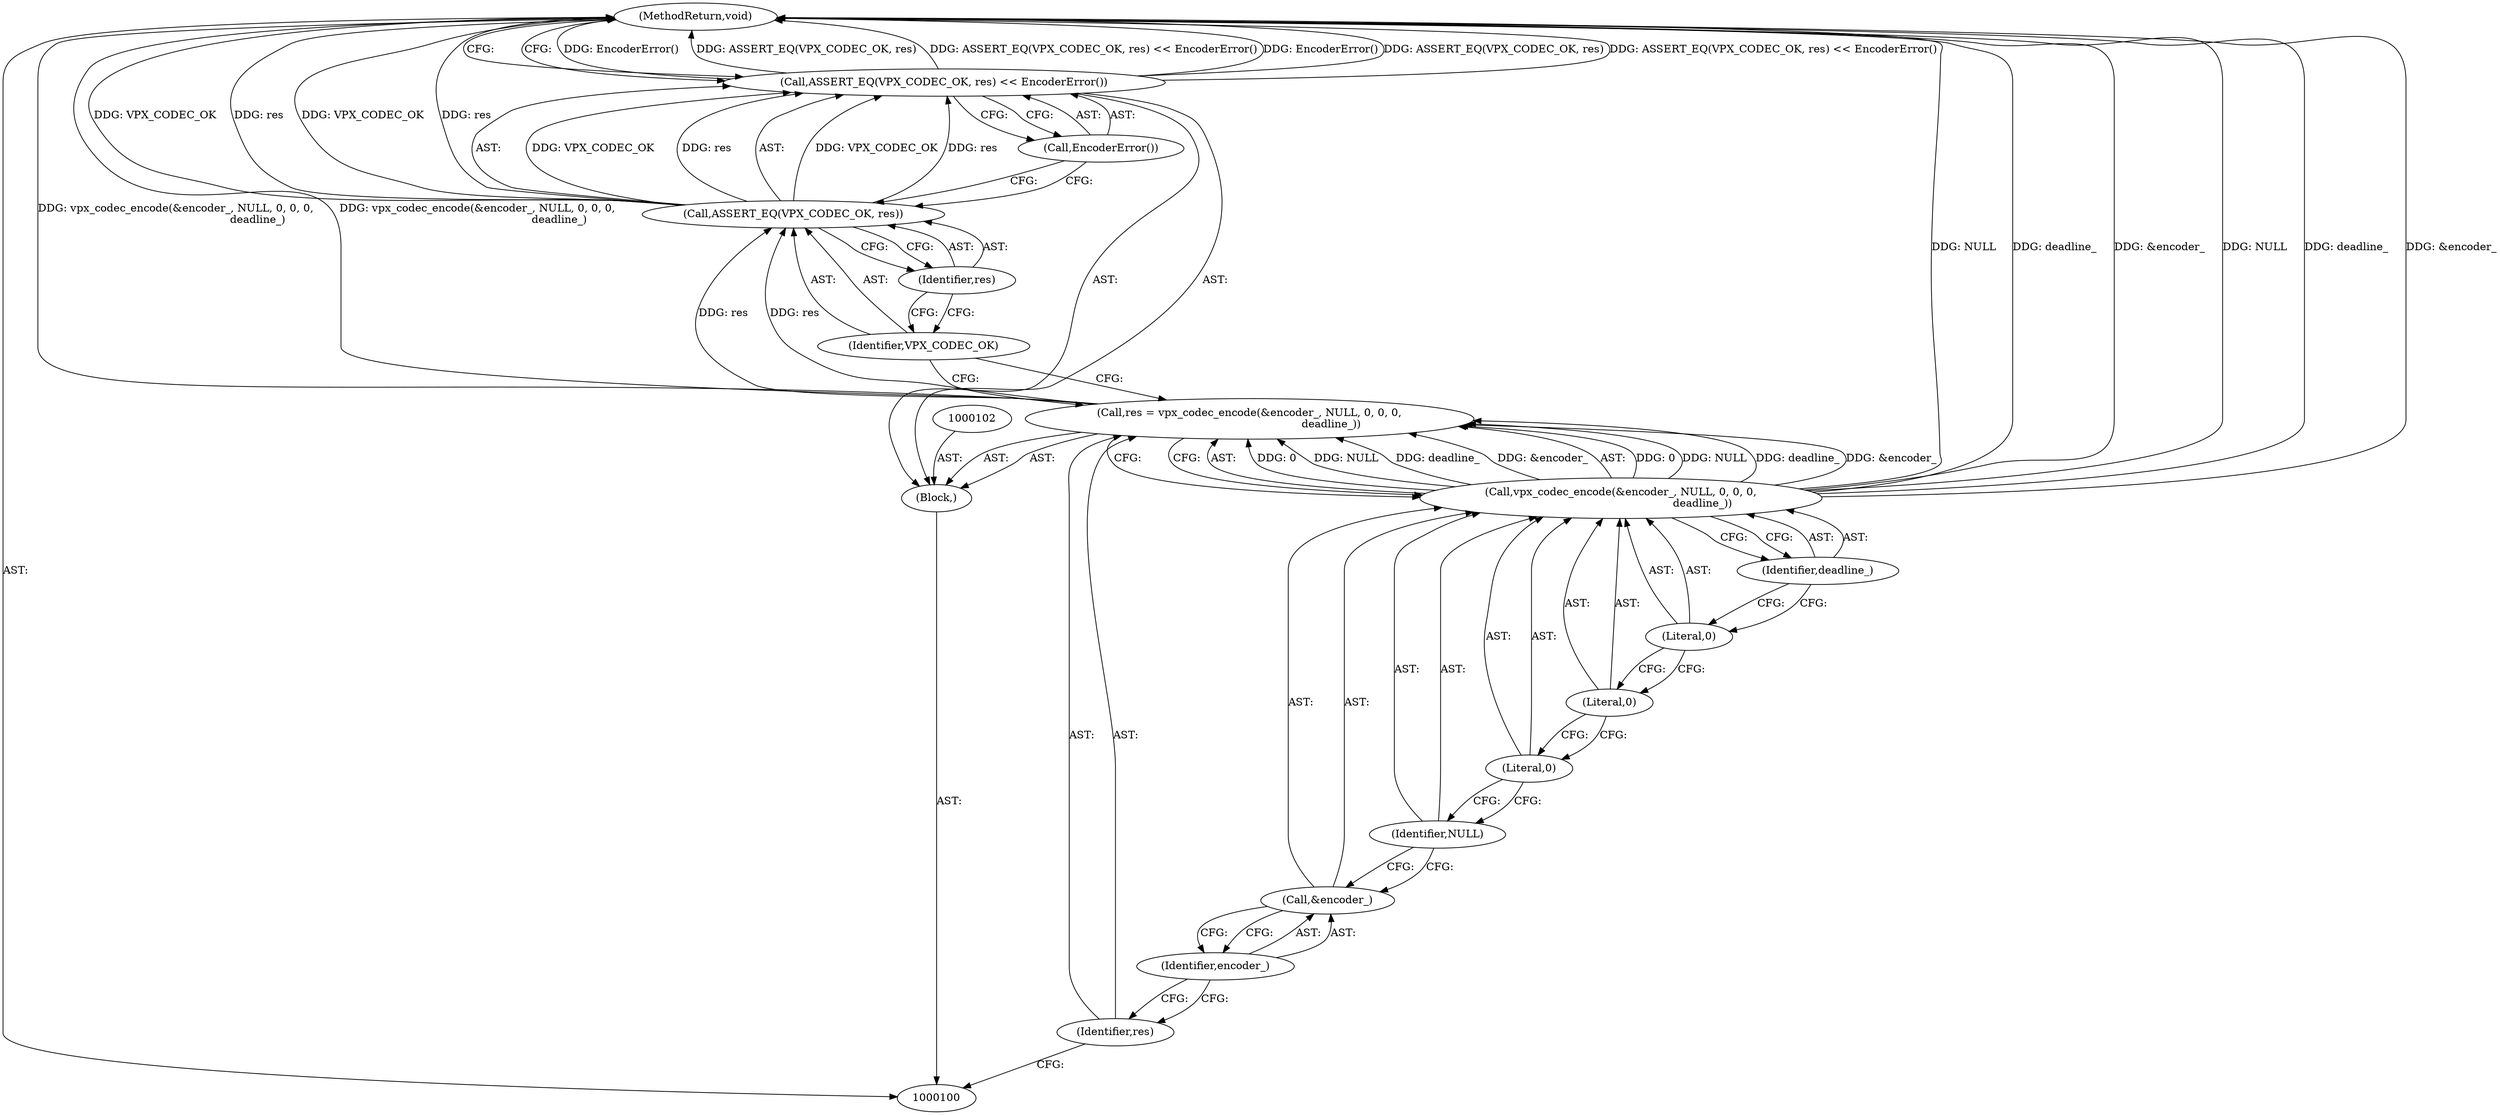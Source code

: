 digraph "1_Android_5a9753fca56f0eeb9f61e342b2fccffc364f9426_62" {
"1000118" [label="(MethodReturn,void)"];
"1000101" [label="(Block,)"];
"1000103" [label="(Call,res = vpx_codec_encode(&encoder_, NULL, 0, 0, 0,\n                                                deadline_))"];
"1000104" [label="(Identifier,res)"];
"1000105" [label="(Call,vpx_codec_encode(&encoder_, NULL, 0, 0, 0,\n                                                deadline_))"];
"1000106" [label="(Call,&encoder_)"];
"1000107" [label="(Identifier,encoder_)"];
"1000108" [label="(Identifier,NULL)"];
"1000109" [label="(Literal,0)"];
"1000110" [label="(Literal,0)"];
"1000111" [label="(Literal,0)"];
"1000112" [label="(Identifier,deadline_)"];
"1000115" [label="(Identifier,VPX_CODEC_OK)"];
"1000113" [label="(Call,ASSERT_EQ(VPX_CODEC_OK, res) << EncoderError())"];
"1000114" [label="(Call,ASSERT_EQ(VPX_CODEC_OK, res))"];
"1000116" [label="(Identifier,res)"];
"1000117" [label="(Call,EncoderError())"];
"1000118" -> "1000100"  [label="AST: "];
"1000118" -> "1000113"  [label="CFG: "];
"1000113" -> "1000118"  [label="DDG: EncoderError()"];
"1000113" -> "1000118"  [label="DDG: ASSERT_EQ(VPX_CODEC_OK, res)"];
"1000113" -> "1000118"  [label="DDG: ASSERT_EQ(VPX_CODEC_OK, res) << EncoderError()"];
"1000105" -> "1000118"  [label="DDG: NULL"];
"1000105" -> "1000118"  [label="DDG: deadline_"];
"1000105" -> "1000118"  [label="DDG: &encoder_"];
"1000103" -> "1000118"  [label="DDG: vpx_codec_encode(&encoder_, NULL, 0, 0, 0,\n                                                deadline_)"];
"1000114" -> "1000118"  [label="DDG: VPX_CODEC_OK"];
"1000114" -> "1000118"  [label="DDG: res"];
"1000101" -> "1000100"  [label="AST: "];
"1000102" -> "1000101"  [label="AST: "];
"1000103" -> "1000101"  [label="AST: "];
"1000113" -> "1000101"  [label="AST: "];
"1000103" -> "1000101"  [label="AST: "];
"1000103" -> "1000105"  [label="CFG: "];
"1000104" -> "1000103"  [label="AST: "];
"1000105" -> "1000103"  [label="AST: "];
"1000115" -> "1000103"  [label="CFG: "];
"1000103" -> "1000118"  [label="DDG: vpx_codec_encode(&encoder_, NULL, 0, 0, 0,\n                                                deadline_)"];
"1000105" -> "1000103"  [label="DDG: 0"];
"1000105" -> "1000103"  [label="DDG: NULL"];
"1000105" -> "1000103"  [label="DDG: deadline_"];
"1000105" -> "1000103"  [label="DDG: &encoder_"];
"1000103" -> "1000114"  [label="DDG: res"];
"1000104" -> "1000103"  [label="AST: "];
"1000104" -> "1000100"  [label="CFG: "];
"1000107" -> "1000104"  [label="CFG: "];
"1000105" -> "1000103"  [label="AST: "];
"1000105" -> "1000112"  [label="CFG: "];
"1000106" -> "1000105"  [label="AST: "];
"1000108" -> "1000105"  [label="AST: "];
"1000109" -> "1000105"  [label="AST: "];
"1000110" -> "1000105"  [label="AST: "];
"1000111" -> "1000105"  [label="AST: "];
"1000112" -> "1000105"  [label="AST: "];
"1000103" -> "1000105"  [label="CFG: "];
"1000105" -> "1000118"  [label="DDG: NULL"];
"1000105" -> "1000118"  [label="DDG: deadline_"];
"1000105" -> "1000118"  [label="DDG: &encoder_"];
"1000105" -> "1000103"  [label="DDG: 0"];
"1000105" -> "1000103"  [label="DDG: NULL"];
"1000105" -> "1000103"  [label="DDG: deadline_"];
"1000105" -> "1000103"  [label="DDG: &encoder_"];
"1000106" -> "1000105"  [label="AST: "];
"1000106" -> "1000107"  [label="CFG: "];
"1000107" -> "1000106"  [label="AST: "];
"1000108" -> "1000106"  [label="CFG: "];
"1000107" -> "1000106"  [label="AST: "];
"1000107" -> "1000104"  [label="CFG: "];
"1000106" -> "1000107"  [label="CFG: "];
"1000108" -> "1000105"  [label="AST: "];
"1000108" -> "1000106"  [label="CFG: "];
"1000109" -> "1000108"  [label="CFG: "];
"1000109" -> "1000105"  [label="AST: "];
"1000109" -> "1000108"  [label="CFG: "];
"1000110" -> "1000109"  [label="CFG: "];
"1000110" -> "1000105"  [label="AST: "];
"1000110" -> "1000109"  [label="CFG: "];
"1000111" -> "1000110"  [label="CFG: "];
"1000111" -> "1000105"  [label="AST: "];
"1000111" -> "1000110"  [label="CFG: "];
"1000112" -> "1000111"  [label="CFG: "];
"1000112" -> "1000105"  [label="AST: "];
"1000112" -> "1000111"  [label="CFG: "];
"1000105" -> "1000112"  [label="CFG: "];
"1000115" -> "1000114"  [label="AST: "];
"1000115" -> "1000103"  [label="CFG: "];
"1000116" -> "1000115"  [label="CFG: "];
"1000113" -> "1000101"  [label="AST: "];
"1000113" -> "1000117"  [label="CFG: "];
"1000114" -> "1000113"  [label="AST: "];
"1000117" -> "1000113"  [label="AST: "];
"1000118" -> "1000113"  [label="CFG: "];
"1000113" -> "1000118"  [label="DDG: EncoderError()"];
"1000113" -> "1000118"  [label="DDG: ASSERT_EQ(VPX_CODEC_OK, res)"];
"1000113" -> "1000118"  [label="DDG: ASSERT_EQ(VPX_CODEC_OK, res) << EncoderError()"];
"1000114" -> "1000113"  [label="DDG: VPX_CODEC_OK"];
"1000114" -> "1000113"  [label="DDG: res"];
"1000114" -> "1000113"  [label="AST: "];
"1000114" -> "1000116"  [label="CFG: "];
"1000115" -> "1000114"  [label="AST: "];
"1000116" -> "1000114"  [label="AST: "];
"1000117" -> "1000114"  [label="CFG: "];
"1000114" -> "1000118"  [label="DDG: VPX_CODEC_OK"];
"1000114" -> "1000118"  [label="DDG: res"];
"1000114" -> "1000113"  [label="DDG: VPX_CODEC_OK"];
"1000114" -> "1000113"  [label="DDG: res"];
"1000103" -> "1000114"  [label="DDG: res"];
"1000116" -> "1000114"  [label="AST: "];
"1000116" -> "1000115"  [label="CFG: "];
"1000114" -> "1000116"  [label="CFG: "];
"1000117" -> "1000113"  [label="AST: "];
"1000117" -> "1000114"  [label="CFG: "];
"1000113" -> "1000117"  [label="CFG: "];
}

